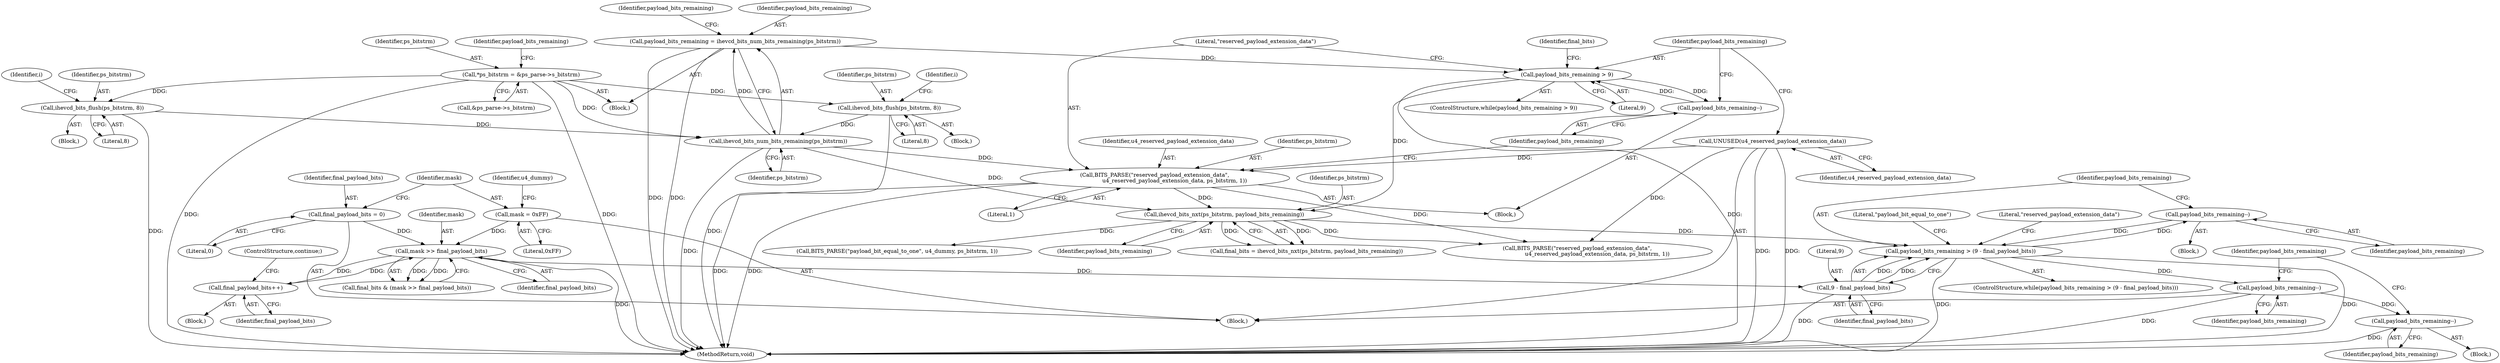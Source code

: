 digraph "0_Android_9f0fb67540d2259e4930d9bd5f1a1a6fb95af862@API" {
"1000332" [label="(Call,payload_bits_remaining--)"];
"1000321" [label="(Call,payload_bits_remaining > (9 - final_payload_bits))"];
"1000307" [label="(Call,ihevcd_bits_nxt(ps_bitstrm, payload_bits_remaining))"];
"1000298" [label="(Call,BITS_PARSE(\"reserved_payload_extension_data\",\n                       u4_reserved_payload_extension_data, ps_bitstrm, 1))"];
"1000291" [label="(Call,UNUSED(u4_reserved_payload_extension_data))"];
"1000273" [label="(Call,ihevcd_bits_num_bits_remaining(ps_bitstrm))"];
"1000235" [label="(Call,ihevcd_bits_flush(ps_bitstrm, 8))"];
"1000117" [label="(Call,*ps_bitstrm = &ps_parse->s_bitstrm)"];
"1000267" [label="(Call,ihevcd_bits_flush(ps_bitstrm, 8))"];
"1000294" [label="(Call,payload_bits_remaining > 9)"];
"1000303" [label="(Call,payload_bits_remaining--)"];
"1000271" [label="(Call,payload_bits_remaining = ihevcd_bits_num_bits_remaining(ps_bitstrm))"];
"1000332" [label="(Call,payload_bits_remaining--)"];
"1000323" [label="(Call,9 - final_payload_bits)"];
"1000313" [label="(Call,mask >> final_payload_bits)"];
"1000284" [label="(Call,mask = 0xFF)"];
"1000317" [label="(Call,final_payload_bits++)"];
"1000280" [label="(Call,final_payload_bits = 0)"];
"1000339" [label="(Call,payload_bits_remaining--)"];
"1000349" [label="(Call,payload_bits_remaining--)"];
"1000306" [label="(Identifier,final_bits)"];
"1000334" [label="(Call,BITS_PARSE(\"payload_bit_equal_to_one\", u4_dummy, ps_bitstrm, 1))"];
"1000335" [label="(Literal,\"payload_bit_equal_to_one\")"];
"1000322" [label="(Identifier,payload_bits_remaining)"];
"1000291" [label="(Call,UNUSED(u4_reserved_payload_extension_data))"];
"1000269" [label="(Literal,8)"];
"1000118" [label="(Identifier,ps_bitstrm)"];
"1000274" [label="(Identifier,ps_bitstrm)"];
"1000297" [label="(Block,)"];
"1000267" [label="(Call,ihevcd_bits_flush(ps_bitstrm, 8))"];
"1000321" [label="(Call,payload_bits_remaining > (9 - final_payload_bits))"];
"1000314" [label="(Identifier,mask)"];
"1000271" [label="(Call,payload_bits_remaining = ihevcd_bits_num_bits_remaining(ps_bitstrm))"];
"1000350" [label="(Identifier,payload_bits_remaining)"];
"1000119" [label="(Call,&ps_parse->s_bitstrm)"];
"1000311" [label="(Call,final_bits & (mask >> final_payload_bits))"];
"1000323" [label="(Call,9 - final_payload_bits)"];
"1000265" [label="(Identifier,i)"];
"1000293" [label="(ControlStructure,while(payload_bits_remaining > 9))"];
"1000317" [label="(Call,final_payload_bits++)"];
"1000339" [label="(Call,payload_bits_remaining--)"];
"1000295" [label="(Identifier,payload_bits_remaining)"];
"1000325" [label="(Identifier,final_payload_bits)"];
"1000286" [label="(Literal,0xFF)"];
"1000294" [label="(Call,payload_bits_remaining > 9)"];
"1000268" [label="(Identifier,ps_bitstrm)"];
"1000300" [label="(Identifier,u4_reserved_payload_extension_data)"];
"1000282" [label="(Literal,0)"];
"1000320" [label="(ControlStructure,while(payload_bits_remaining > (9 - final_payload_bits)))"];
"1000307" [label="(Call,ihevcd_bits_nxt(ps_bitstrm, payload_bits_remaining))"];
"1000298" [label="(Call,BITS_PARSE(\"reserved_payload_extension_data\",\n                       u4_reserved_payload_extension_data, ps_bitstrm, 1))"];
"1000235" [label="(Call,ihevcd_bits_flush(ps_bitstrm, 8))"];
"1000349" [label="(Call,payload_bits_remaining--)"];
"1000266" [label="(Block,)"];
"1000333" [label="(Identifier,payload_bits_remaining)"];
"1000328" [label="(Literal,\"reserved_payload_extension_data\")"];
"1000125" [label="(Identifier,payload_bits_remaining)"];
"1000324" [label="(Literal,9)"];
"1000273" [label="(Call,ihevcd_bits_num_bits_remaining(ps_bitstrm))"];
"1000281" [label="(Identifier,final_payload_bits)"];
"1000326" [label="(Block,)"];
"1000276" [label="(Identifier,payload_bits_remaining)"];
"1000296" [label="(Literal,9)"];
"1000303" [label="(Call,payload_bits_remaining--)"];
"1000237" [label="(Literal,8)"];
"1000313" [label="(Call,mask >> final_payload_bits)"];
"1000292" [label="(Identifier,u4_reserved_payload_extension_data)"];
"1000280" [label="(Call,final_payload_bits = 0)"];
"1000117" [label="(Call,*ps_bitstrm = &ps_parse->s_bitstrm)"];
"1000352" [label="(MethodReturn,void)"];
"1000301" [label="(Identifier,ps_bitstrm)"];
"1000315" [label="(Identifier,final_payload_bits)"];
"1000236" [label="(Identifier,ps_bitstrm)"];
"1000308" [label="(Identifier,ps_bitstrm)"];
"1000302" [label="(Literal,1)"];
"1000233" [label="(Identifier,i)"];
"1000284" [label="(Call,mask = 0xFF)"];
"1000340" [label="(Identifier,payload_bits_remaining)"];
"1000299" [label="(Literal,\"reserved_payload_extension_data\")"];
"1000332" [label="(Call,payload_bits_remaining--)"];
"1000304" [label="(Identifier,payload_bits_remaining)"];
"1000272" [label="(Identifier,payload_bits_remaining)"];
"1000318" [label="(Identifier,final_payload_bits)"];
"1000327" [label="(Call,BITS_PARSE(\"reserved_payload_extension_data\",\n                       u4_reserved_payload_extension_data, ps_bitstrm, 1))"];
"1000319" [label="(ControlStructure,continue;)"];
"1000285" [label="(Identifier,mask)"];
"1000342" [label="(Identifier,payload_bits_remaining)"];
"1000343" [label="(Block,)"];
"1000234" [label="(Block,)"];
"1000108" [label="(Block,)"];
"1000290" [label="(Identifier,u4_dummy)"];
"1000305" [label="(Call,final_bits = ihevcd_bits_nxt(ps_bitstrm, payload_bits_remaining))"];
"1000316" [label="(Block,)"];
"1000277" [label="(Block,)"];
"1000309" [label="(Identifier,payload_bits_remaining)"];
"1000332" -> "1000326"  [label="AST: "];
"1000332" -> "1000333"  [label="CFG: "];
"1000333" -> "1000332"  [label="AST: "];
"1000322" -> "1000332"  [label="CFG: "];
"1000332" -> "1000321"  [label="DDG: "];
"1000321" -> "1000332"  [label="DDG: "];
"1000321" -> "1000320"  [label="AST: "];
"1000321" -> "1000323"  [label="CFG: "];
"1000322" -> "1000321"  [label="AST: "];
"1000323" -> "1000321"  [label="AST: "];
"1000328" -> "1000321"  [label="CFG: "];
"1000335" -> "1000321"  [label="CFG: "];
"1000321" -> "1000352"  [label="DDG: "];
"1000321" -> "1000352"  [label="DDG: "];
"1000307" -> "1000321"  [label="DDG: "];
"1000323" -> "1000321"  [label="DDG: "];
"1000323" -> "1000321"  [label="DDG: "];
"1000321" -> "1000339"  [label="DDG: "];
"1000307" -> "1000305"  [label="AST: "];
"1000307" -> "1000309"  [label="CFG: "];
"1000308" -> "1000307"  [label="AST: "];
"1000309" -> "1000307"  [label="AST: "];
"1000305" -> "1000307"  [label="CFG: "];
"1000307" -> "1000305"  [label="DDG: "];
"1000307" -> "1000305"  [label="DDG: "];
"1000298" -> "1000307"  [label="DDG: "];
"1000273" -> "1000307"  [label="DDG: "];
"1000294" -> "1000307"  [label="DDG: "];
"1000307" -> "1000327"  [label="DDG: "];
"1000307" -> "1000334"  [label="DDG: "];
"1000298" -> "1000297"  [label="AST: "];
"1000298" -> "1000302"  [label="CFG: "];
"1000299" -> "1000298"  [label="AST: "];
"1000300" -> "1000298"  [label="AST: "];
"1000301" -> "1000298"  [label="AST: "];
"1000302" -> "1000298"  [label="AST: "];
"1000304" -> "1000298"  [label="CFG: "];
"1000298" -> "1000352"  [label="DDG: "];
"1000298" -> "1000352"  [label="DDG: "];
"1000291" -> "1000298"  [label="DDG: "];
"1000273" -> "1000298"  [label="DDG: "];
"1000298" -> "1000327"  [label="DDG: "];
"1000291" -> "1000277"  [label="AST: "];
"1000291" -> "1000292"  [label="CFG: "];
"1000292" -> "1000291"  [label="AST: "];
"1000295" -> "1000291"  [label="CFG: "];
"1000291" -> "1000352"  [label="DDG: "];
"1000291" -> "1000352"  [label="DDG: "];
"1000291" -> "1000327"  [label="DDG: "];
"1000273" -> "1000271"  [label="AST: "];
"1000273" -> "1000274"  [label="CFG: "];
"1000274" -> "1000273"  [label="AST: "];
"1000271" -> "1000273"  [label="CFG: "];
"1000273" -> "1000352"  [label="DDG: "];
"1000273" -> "1000271"  [label="DDG: "];
"1000235" -> "1000273"  [label="DDG: "];
"1000267" -> "1000273"  [label="DDG: "];
"1000117" -> "1000273"  [label="DDG: "];
"1000235" -> "1000234"  [label="AST: "];
"1000235" -> "1000237"  [label="CFG: "];
"1000236" -> "1000235"  [label="AST: "];
"1000237" -> "1000235"  [label="AST: "];
"1000233" -> "1000235"  [label="CFG: "];
"1000235" -> "1000352"  [label="DDG: "];
"1000117" -> "1000235"  [label="DDG: "];
"1000117" -> "1000108"  [label="AST: "];
"1000117" -> "1000119"  [label="CFG: "];
"1000118" -> "1000117"  [label="AST: "];
"1000119" -> "1000117"  [label="AST: "];
"1000125" -> "1000117"  [label="CFG: "];
"1000117" -> "1000352"  [label="DDG: "];
"1000117" -> "1000352"  [label="DDG: "];
"1000117" -> "1000267"  [label="DDG: "];
"1000267" -> "1000266"  [label="AST: "];
"1000267" -> "1000269"  [label="CFG: "];
"1000268" -> "1000267"  [label="AST: "];
"1000269" -> "1000267"  [label="AST: "];
"1000265" -> "1000267"  [label="CFG: "];
"1000267" -> "1000352"  [label="DDG: "];
"1000294" -> "1000293"  [label="AST: "];
"1000294" -> "1000296"  [label="CFG: "];
"1000295" -> "1000294"  [label="AST: "];
"1000296" -> "1000294"  [label="AST: "];
"1000299" -> "1000294"  [label="CFG: "];
"1000306" -> "1000294"  [label="CFG: "];
"1000294" -> "1000352"  [label="DDG: "];
"1000303" -> "1000294"  [label="DDG: "];
"1000271" -> "1000294"  [label="DDG: "];
"1000294" -> "1000303"  [label="DDG: "];
"1000303" -> "1000297"  [label="AST: "];
"1000303" -> "1000304"  [label="CFG: "];
"1000304" -> "1000303"  [label="AST: "];
"1000295" -> "1000303"  [label="CFG: "];
"1000271" -> "1000108"  [label="AST: "];
"1000272" -> "1000271"  [label="AST: "];
"1000276" -> "1000271"  [label="CFG: "];
"1000271" -> "1000352"  [label="DDG: "];
"1000271" -> "1000352"  [label="DDG: "];
"1000323" -> "1000325"  [label="CFG: "];
"1000324" -> "1000323"  [label="AST: "];
"1000325" -> "1000323"  [label="AST: "];
"1000323" -> "1000352"  [label="DDG: "];
"1000313" -> "1000323"  [label="DDG: "];
"1000313" -> "1000311"  [label="AST: "];
"1000313" -> "1000315"  [label="CFG: "];
"1000314" -> "1000313"  [label="AST: "];
"1000315" -> "1000313"  [label="AST: "];
"1000311" -> "1000313"  [label="CFG: "];
"1000313" -> "1000352"  [label="DDG: "];
"1000313" -> "1000311"  [label="DDG: "];
"1000313" -> "1000311"  [label="DDG: "];
"1000284" -> "1000313"  [label="DDG: "];
"1000317" -> "1000313"  [label="DDG: "];
"1000280" -> "1000313"  [label="DDG: "];
"1000313" -> "1000317"  [label="DDG: "];
"1000284" -> "1000277"  [label="AST: "];
"1000284" -> "1000286"  [label="CFG: "];
"1000285" -> "1000284"  [label="AST: "];
"1000286" -> "1000284"  [label="AST: "];
"1000290" -> "1000284"  [label="CFG: "];
"1000317" -> "1000316"  [label="AST: "];
"1000317" -> "1000318"  [label="CFG: "];
"1000318" -> "1000317"  [label="AST: "];
"1000319" -> "1000317"  [label="CFG: "];
"1000280" -> "1000277"  [label="AST: "];
"1000280" -> "1000282"  [label="CFG: "];
"1000281" -> "1000280"  [label="AST: "];
"1000282" -> "1000280"  [label="AST: "];
"1000285" -> "1000280"  [label="CFG: "];
"1000339" -> "1000277"  [label="AST: "];
"1000339" -> "1000340"  [label="CFG: "];
"1000340" -> "1000339"  [label="AST: "];
"1000342" -> "1000339"  [label="CFG: "];
"1000339" -> "1000352"  [label="DDG: "];
"1000339" -> "1000349"  [label="DDG: "];
"1000349" -> "1000343"  [label="AST: "];
"1000349" -> "1000350"  [label="CFG: "];
"1000350" -> "1000349"  [label="AST: "];
"1000342" -> "1000349"  [label="CFG: "];
"1000349" -> "1000352"  [label="DDG: "];
}
